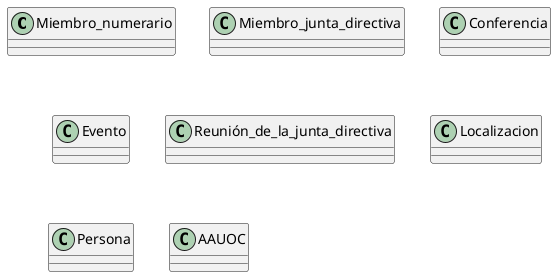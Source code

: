 @startuml
class Miembro_numerario{

}

class Miembro_junta_directiva

class Conferencia {

}

class Evento {

}

class Reunión_de_la_junta_directiva

class Localizacion {

}

class Persona{
}

class AAUOC{

}
@enduml